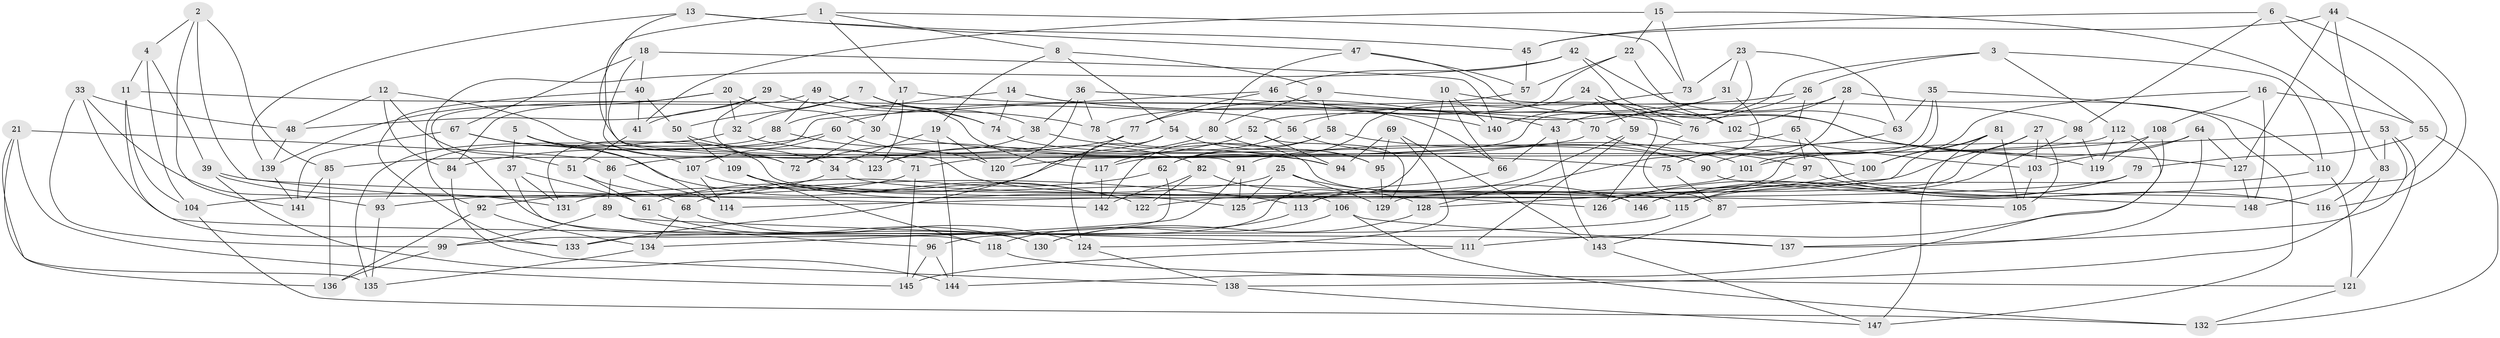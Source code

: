 // Generated by graph-tools (version 1.1) at 2025/58/03/09/25 04:58:58]
// undirected, 148 vertices, 296 edges
graph export_dot {
graph [start="1"]
  node [color=gray90,style=filled];
  1;
  2;
  3;
  4;
  5;
  6;
  7;
  8;
  9;
  10;
  11;
  12;
  13;
  14;
  15;
  16;
  17;
  18;
  19;
  20;
  21;
  22;
  23;
  24;
  25;
  26;
  27;
  28;
  29;
  30;
  31;
  32;
  33;
  34;
  35;
  36;
  37;
  38;
  39;
  40;
  41;
  42;
  43;
  44;
  45;
  46;
  47;
  48;
  49;
  50;
  51;
  52;
  53;
  54;
  55;
  56;
  57;
  58;
  59;
  60;
  61;
  62;
  63;
  64;
  65;
  66;
  67;
  68;
  69;
  70;
  71;
  72;
  73;
  74;
  75;
  76;
  77;
  78;
  79;
  80;
  81;
  82;
  83;
  84;
  85;
  86;
  87;
  88;
  89;
  90;
  91;
  92;
  93;
  94;
  95;
  96;
  97;
  98;
  99;
  100;
  101;
  102;
  103;
  104;
  105;
  106;
  107;
  108;
  109;
  110;
  111;
  112;
  113;
  114;
  115;
  116;
  117;
  118;
  119;
  120;
  121;
  122;
  123;
  124;
  125;
  126;
  127;
  128;
  129;
  130;
  131;
  132;
  133;
  134;
  135;
  136;
  137;
  138;
  139;
  140;
  141;
  142;
  143;
  144;
  145;
  146;
  147;
  148;
  1 -- 72;
  1 -- 8;
  1 -- 17;
  1 -- 73;
  2 -- 141;
  2 -- 85;
  2 -- 142;
  2 -- 4;
  3 -- 43;
  3 -- 110;
  3 -- 112;
  3 -- 26;
  4 -- 39;
  4 -- 11;
  4 -- 104;
  5 -- 114;
  5 -- 115;
  5 -- 37;
  5 -- 72;
  6 -- 98;
  6 -- 87;
  6 -- 45;
  6 -- 55;
  7 -- 38;
  7 -- 32;
  7 -- 74;
  7 -- 50;
  8 -- 54;
  8 -- 9;
  8 -- 19;
  9 -- 58;
  9 -- 102;
  9 -- 80;
  10 -- 66;
  10 -- 96;
  10 -- 140;
  10 -- 98;
  11 -- 104;
  11 -- 56;
  11 -- 133;
  12 -- 51;
  12 -- 48;
  12 -- 34;
  12 -- 84;
  13 -- 91;
  13 -- 45;
  13 -- 139;
  13 -- 47;
  14 -- 74;
  14 -- 88;
  14 -- 140;
  14 -- 43;
  15 -- 41;
  15 -- 148;
  15 -- 73;
  15 -- 22;
  16 -- 100;
  16 -- 148;
  16 -- 108;
  16 -- 55;
  17 -- 66;
  17 -- 30;
  17 -- 123;
  18 -- 140;
  18 -- 123;
  18 -- 67;
  18 -- 40;
  19 -- 120;
  19 -- 144;
  19 -- 34;
  20 -- 139;
  20 -- 30;
  20 -- 32;
  20 -- 130;
  21 -- 86;
  21 -- 145;
  21 -- 135;
  21 -- 136;
  22 -- 52;
  22 -- 57;
  22 -- 102;
  23 -- 73;
  23 -- 71;
  23 -- 31;
  23 -- 63;
  24 -- 62;
  24 -- 59;
  24 -- 126;
  24 -- 76;
  25 -- 125;
  25 -- 146;
  25 -- 131;
  25 -- 129;
  26 -- 65;
  26 -- 76;
  26 -- 56;
  27 -- 122;
  27 -- 105;
  27 -- 103;
  27 -- 129;
  28 -- 75;
  28 -- 147;
  28 -- 102;
  28 -- 70;
  29 -- 48;
  29 -- 78;
  29 -- 41;
  29 -- 126;
  30 -- 75;
  30 -- 72;
  31 -- 128;
  31 -- 77;
  31 -- 78;
  32 -- 135;
  32 -- 94;
  33 -- 99;
  33 -- 137;
  33 -- 93;
  33 -- 48;
  34 -- 92;
  34 -- 105;
  35 -- 113;
  35 -- 110;
  35 -- 101;
  35 -- 63;
  36 -- 78;
  36 -- 70;
  36 -- 38;
  36 -- 120;
  37 -- 118;
  37 -- 131;
  37 -- 61;
  38 -- 123;
  38 -- 94;
  39 -- 144;
  39 -- 113;
  39 -- 131;
  40 -- 133;
  40 -- 50;
  40 -- 41;
  41 -- 51;
  42 -- 63;
  42 -- 92;
  42 -- 46;
  42 -- 119;
  43 -- 143;
  43 -- 66;
  44 -- 116;
  44 -- 127;
  44 -- 45;
  44 -- 83;
  45 -- 57;
  46 -- 131;
  46 -- 77;
  46 -- 76;
  47 -- 57;
  47 -- 80;
  47 -- 127;
  48 -- 139;
  49 -- 74;
  49 -- 84;
  49 -- 117;
  49 -- 88;
  50 -- 71;
  50 -- 109;
  51 -- 61;
  51 -- 68;
  52 -- 94;
  52 -- 129;
  52 -- 72;
  53 -- 137;
  53 -- 121;
  53 -- 83;
  53 -- 101;
  54 -- 124;
  54 -- 61;
  54 -- 95;
  55 -- 79;
  55 -- 132;
  56 -- 117;
  56 -- 90;
  57 -- 60;
  58 -- 101;
  58 -- 62;
  58 -- 142;
  59 -- 125;
  59 -- 100;
  59 -- 111;
  60 -- 107;
  60 -- 82;
  60 -- 84;
  61 -- 130;
  62 -- 99;
  62 -- 68;
  63 -- 75;
  64 -- 137;
  64 -- 103;
  64 -- 90;
  64 -- 127;
  65 -- 97;
  65 -- 91;
  65 -- 116;
  66 -- 113;
  67 -- 141;
  67 -- 107;
  67 -- 122;
  68 -- 124;
  68 -- 134;
  69 -- 95;
  69 -- 143;
  69 -- 124;
  69 -- 94;
  70 -- 97;
  70 -- 85;
  71 -- 145;
  71 -- 93;
  73 -- 140;
  74 -- 90;
  75 -- 87;
  76 -- 87;
  77 -- 86;
  77 -- 133;
  78 -- 146;
  79 -- 114;
  79 -- 126;
  79 -- 146;
  80 -- 95;
  80 -- 123;
  81 -- 147;
  81 -- 105;
  81 -- 100;
  81 -- 128;
  82 -- 122;
  82 -- 106;
  82 -- 142;
  83 -- 138;
  83 -- 116;
  84 -- 138;
  85 -- 136;
  85 -- 141;
  86 -- 114;
  86 -- 89;
  87 -- 143;
  88 -- 93;
  88 -- 120;
  89 -- 96;
  89 -- 99;
  89 -- 111;
  90 -- 148;
  91 -- 134;
  91 -- 125;
  92 -- 134;
  92 -- 136;
  93 -- 135;
  95 -- 129;
  96 -- 145;
  96 -- 144;
  97 -- 126;
  97 -- 116;
  98 -- 119;
  98 -- 146;
  99 -- 136;
  100 -- 115;
  101 -- 104;
  102 -- 103;
  103 -- 105;
  104 -- 132;
  106 -- 137;
  106 -- 132;
  106 -- 118;
  107 -- 114;
  107 -- 128;
  108 -- 117;
  108 -- 119;
  108 -- 111;
  109 -- 118;
  109 -- 122;
  109 -- 125;
  110 -- 121;
  110 -- 115;
  111 -- 145;
  112 -- 120;
  112 -- 119;
  112 -- 144;
  113 -- 130;
  115 -- 133;
  117 -- 142;
  118 -- 121;
  121 -- 132;
  124 -- 138;
  127 -- 148;
  128 -- 130;
  134 -- 135;
  138 -- 147;
  139 -- 141;
  143 -- 147;
}
